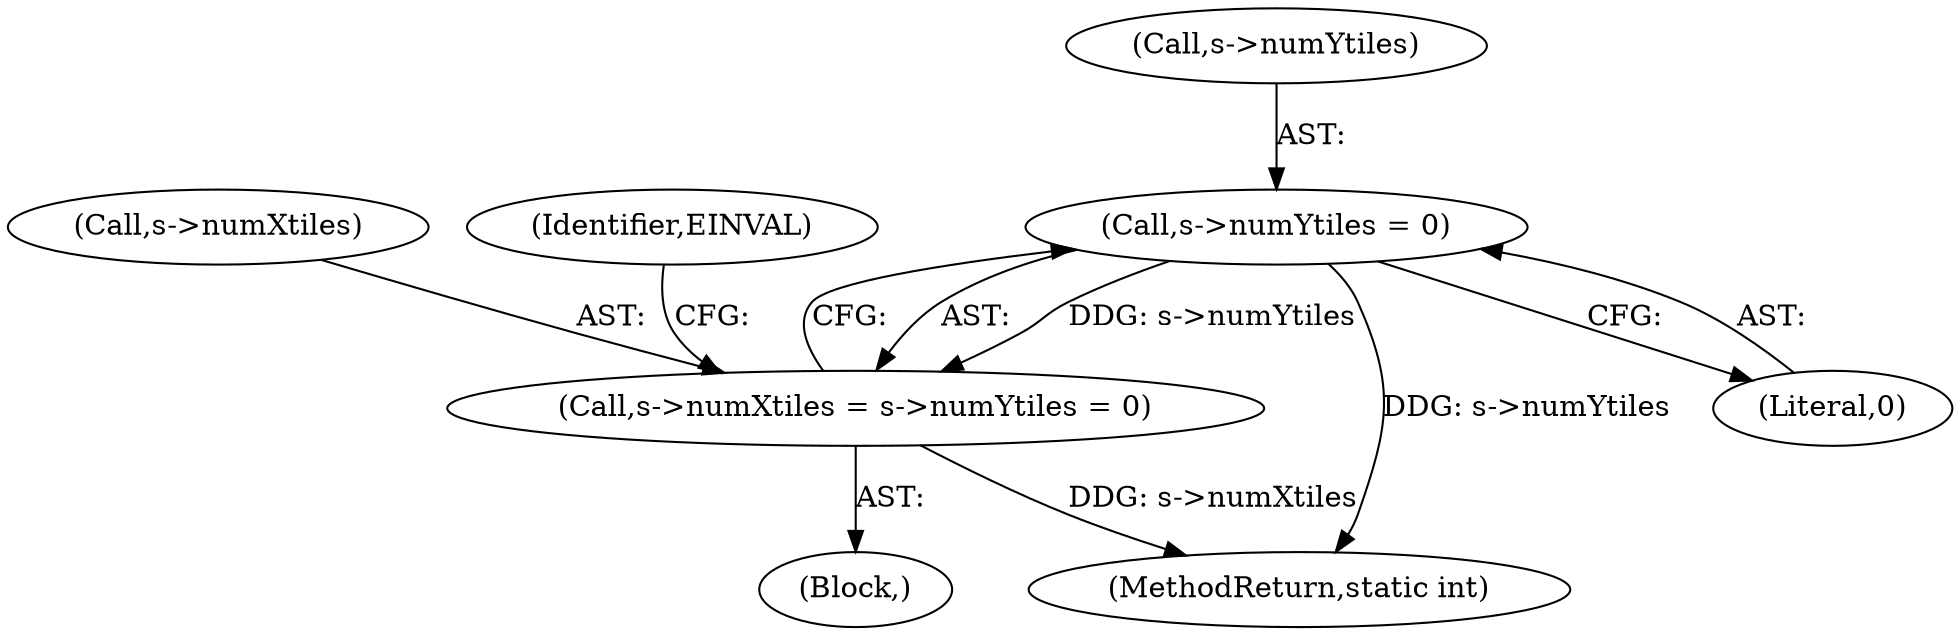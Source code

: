 digraph "0_FFmpeg_8bb11c3ca77b52e05a9ed1496a65f8a76e6e2d8f@pointer" {
"1000486" [label="(Call,s->numYtiles = 0)"];
"1000482" [label="(Call,s->numXtiles = s->numYtiles = 0)"];
"1000483" [label="(Call,s->numXtiles)"];
"1000779" [label="(MethodReturn,static int)"];
"1000482" [label="(Call,s->numXtiles = s->numYtiles = 0)"];
"1000493" [label="(Identifier,EINVAL)"];
"1000481" [label="(Block,)"];
"1000486" [label="(Call,s->numYtiles = 0)"];
"1000490" [label="(Literal,0)"];
"1000487" [label="(Call,s->numYtiles)"];
"1000486" -> "1000482"  [label="AST: "];
"1000486" -> "1000490"  [label="CFG: "];
"1000487" -> "1000486"  [label="AST: "];
"1000490" -> "1000486"  [label="AST: "];
"1000482" -> "1000486"  [label="CFG: "];
"1000486" -> "1000779"  [label="DDG: s->numYtiles"];
"1000486" -> "1000482"  [label="DDG: s->numYtiles"];
"1000482" -> "1000481"  [label="AST: "];
"1000483" -> "1000482"  [label="AST: "];
"1000493" -> "1000482"  [label="CFG: "];
"1000482" -> "1000779"  [label="DDG: s->numXtiles"];
}
